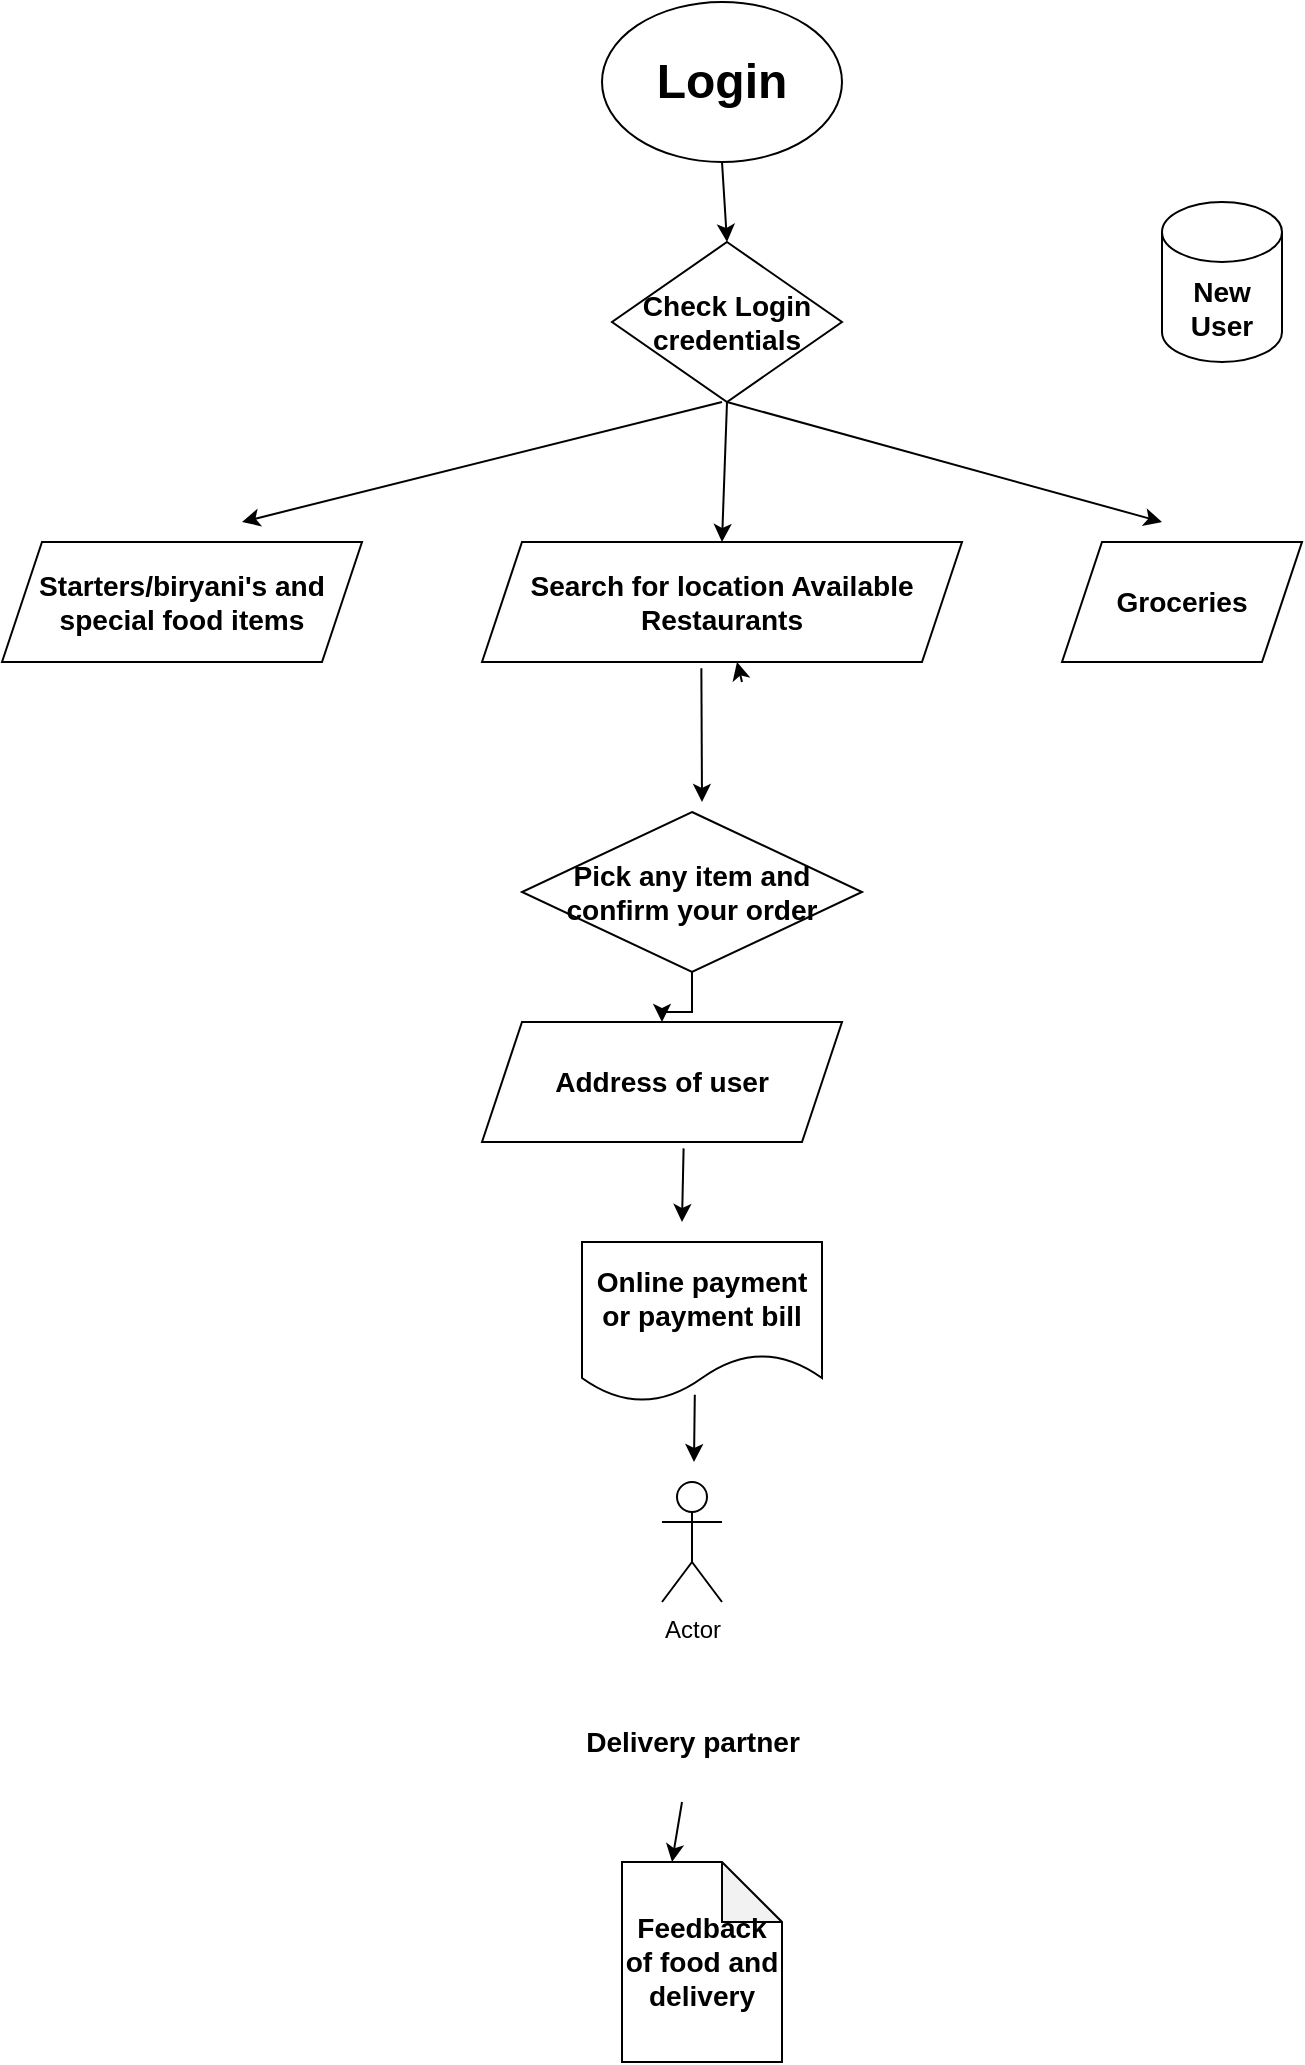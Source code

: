 <mxfile version="28.1.2">
  <diagram name="Page-1" id="9KxDget7P6iaAq0sM41X">
    <mxGraphModel dx="1034" dy="604" grid="1" gridSize="10" guides="1" tooltips="1" connect="1" arrows="1" fold="1" page="1" pageScale="1" pageWidth="1100" pageHeight="850" math="0" shadow="0">
      <root>
        <mxCell id="0" />
        <mxCell id="1" parent="0" />
        <mxCell id="M27F08uEu1OlHSNToERc-1" value="&lt;h1&gt;Login&lt;/h1&gt;" style="ellipse;whiteSpace=wrap;html=1;" vertex="1" parent="1">
          <mxGeometry x="430" y="20" width="120" height="80" as="geometry" />
        </mxCell>
        <mxCell id="M27F08uEu1OlHSNToERc-4" value="&lt;h3&gt;Groceries&lt;/h3&gt;" style="shape=parallelogram;perimeter=parallelogramPerimeter;whiteSpace=wrap;html=1;fixedSize=1;" vertex="1" parent="1">
          <mxGeometry x="660" y="290" width="120" height="60" as="geometry" />
        </mxCell>
        <mxCell id="M27F08uEu1OlHSNToERc-5" value="&lt;h3&gt;Starters/biryani&#39;s and special food items&lt;/h3&gt;" style="shape=parallelogram;perimeter=parallelogramPerimeter;whiteSpace=wrap;html=1;fixedSize=1;" vertex="1" parent="1">
          <mxGeometry x="130" y="290" width="180" height="60" as="geometry" />
        </mxCell>
        <mxCell id="M27F08uEu1OlHSNToERc-31" value="" style="edgeStyle=orthogonalEdgeStyle;rounded=0;orthogonalLoop=1;jettySize=auto;html=1;" edge="1" parent="1" source="M27F08uEu1OlHSNToERc-6" target="M27F08uEu1OlHSNToERc-29">
          <mxGeometry relative="1" as="geometry" />
        </mxCell>
        <mxCell id="M27F08uEu1OlHSNToERc-6" value="&lt;h3&gt;Pick any item and confirm your order&lt;/h3&gt;" style="rhombus;whiteSpace=wrap;html=1;" vertex="1" parent="1">
          <mxGeometry x="390" y="425" width="170" height="80" as="geometry" />
        </mxCell>
        <mxCell id="M27F08uEu1OlHSNToERc-7" value="&lt;h3&gt;Online payment or payment bill&lt;/h3&gt;" style="shape=document;whiteSpace=wrap;html=1;boundedLbl=1;" vertex="1" parent="1">
          <mxGeometry x="420" y="640" width="120" height="80" as="geometry" />
        </mxCell>
        <mxCell id="M27F08uEu1OlHSNToERc-8" value="Actor" style="shape=umlActor;verticalLabelPosition=bottom;verticalAlign=top;html=1;outlineConnect=0;" vertex="1" parent="1">
          <mxGeometry x="460" y="760" width="30" height="60" as="geometry" />
        </mxCell>
        <mxCell id="M27F08uEu1OlHSNToERc-9" value="&lt;h3&gt;Feedback of food and delivery&lt;/h3&gt;" style="shape=note;whiteSpace=wrap;html=1;backgroundOutline=1;darkOpacity=0.05;" vertex="1" parent="1">
          <mxGeometry x="440" y="950" width="80" height="100" as="geometry" />
        </mxCell>
        <mxCell id="M27F08uEu1OlHSNToERc-11" value="&lt;h3&gt;Check Login credentials&lt;/h3&gt;" style="rhombus;whiteSpace=wrap;html=1;" vertex="1" parent="1">
          <mxGeometry x="435" y="140" width="115" height="80" as="geometry" />
        </mxCell>
        <mxCell id="M27F08uEu1OlHSNToERc-16" value="&lt;h3&gt;Delivery partner&lt;/h3&gt;" style="text;html=1;align=center;verticalAlign=middle;resizable=0;points=[];autosize=1;strokeColor=none;fillColor=none;" vertex="1" parent="1">
          <mxGeometry x="410" y="860" width="130" height="60" as="geometry" />
        </mxCell>
        <mxCell id="M27F08uEu1OlHSNToERc-17" value="&lt;h3&gt;New User&lt;/h3&gt;" style="shape=cylinder3;whiteSpace=wrap;html=1;boundedLbl=1;backgroundOutline=1;size=15;" vertex="1" parent="1">
          <mxGeometry x="710" y="120" width="60" height="80" as="geometry" />
        </mxCell>
        <mxCell id="M27F08uEu1OlHSNToERc-18" value="" style="endArrow=classic;html=1;rounded=0;" edge="1" parent="1" source="M27F08uEu1OlHSNToERc-3">
          <mxGeometry width="50" height="50" relative="1" as="geometry">
            <mxPoint x="500" y="360" as="sourcePoint" />
            <mxPoint x="550" y="310" as="targetPoint" />
          </mxGeometry>
        </mxCell>
        <mxCell id="M27F08uEu1OlHSNToERc-19" value="" style="endArrow=classic;html=1;rounded=0;" edge="1" parent="1" target="M27F08uEu1OlHSNToERc-3">
          <mxGeometry width="50" height="50" relative="1" as="geometry">
            <mxPoint x="500" y="360" as="sourcePoint" />
            <mxPoint x="550" y="310" as="targetPoint" />
          </mxGeometry>
        </mxCell>
        <mxCell id="M27F08uEu1OlHSNToERc-3" value="&lt;h3&gt;Search for location Available Restaurants&lt;/h3&gt;" style="shape=parallelogram;perimeter=parallelogramPerimeter;whiteSpace=wrap;html=1;fixedSize=1;" vertex="1" parent="1">
          <mxGeometry x="370" y="290" width="240" height="60" as="geometry" />
        </mxCell>
        <mxCell id="M27F08uEu1OlHSNToERc-21" value="" style="endArrow=classic;html=1;rounded=0;entryX=0.5;entryY=0;entryDx=0;entryDy=0;exitX=0.5;exitY=1;exitDx=0;exitDy=0;" edge="1" parent="1" source="M27F08uEu1OlHSNToERc-1" target="M27F08uEu1OlHSNToERc-11">
          <mxGeometry width="50" height="50" relative="1" as="geometry">
            <mxPoint x="405" y="140" as="sourcePoint" />
            <mxPoint x="455" y="90" as="targetPoint" />
          </mxGeometry>
        </mxCell>
        <mxCell id="M27F08uEu1OlHSNToERc-23" value="" style="endArrow=classic;html=1;rounded=0;entryX=0.5;entryY=0;entryDx=0;entryDy=0;exitX=0.5;exitY=1;exitDx=0;exitDy=0;" edge="1" parent="1" source="M27F08uEu1OlHSNToERc-11" target="M27F08uEu1OlHSNToERc-3">
          <mxGeometry width="50" height="50" relative="1" as="geometry">
            <mxPoint x="480" y="220" as="sourcePoint" />
            <mxPoint x="470" y="220" as="targetPoint" />
          </mxGeometry>
        </mxCell>
        <mxCell id="M27F08uEu1OlHSNToERc-24" value="" style="endArrow=classic;html=1;rounded=0;" edge="1" parent="1">
          <mxGeometry width="50" height="50" relative="1" as="geometry">
            <mxPoint x="490" y="220" as="sourcePoint" />
            <mxPoint x="250" y="280" as="targetPoint" />
          </mxGeometry>
        </mxCell>
        <mxCell id="M27F08uEu1OlHSNToERc-25" value="" style="endArrow=classic;html=1;rounded=0;exitX=0.5;exitY=1;exitDx=0;exitDy=0;" edge="1" parent="1" source="M27F08uEu1OlHSNToERc-11">
          <mxGeometry width="50" height="50" relative="1" as="geometry">
            <mxPoint x="580" y="250" as="sourcePoint" />
            <mxPoint x="710" y="280" as="targetPoint" />
          </mxGeometry>
        </mxCell>
        <mxCell id="M27F08uEu1OlHSNToERc-26" value="" style="endArrow=classic;html=1;rounded=0;exitX=0.457;exitY=1.053;exitDx=0;exitDy=0;exitPerimeter=0;" edge="1" parent="1" source="M27F08uEu1OlHSNToERc-3">
          <mxGeometry width="50" height="50" relative="1" as="geometry">
            <mxPoint x="340" y="470" as="sourcePoint" />
            <mxPoint x="480" y="420" as="targetPoint" />
          </mxGeometry>
        </mxCell>
        <mxCell id="M27F08uEu1OlHSNToERc-29" value="&lt;h3&gt;Address of user&lt;/h3&gt;" style="shape=parallelogram;perimeter=parallelogramPerimeter;whiteSpace=wrap;html=1;fixedSize=1;" vertex="1" parent="1">
          <mxGeometry x="370" y="530" width="180" height="60" as="geometry" />
        </mxCell>
        <mxCell id="M27F08uEu1OlHSNToERc-32" value="" style="endArrow=classic;html=1;rounded=0;exitX=0.56;exitY=1.053;exitDx=0;exitDy=0;exitPerimeter=0;" edge="1" parent="1" source="M27F08uEu1OlHSNToERc-29">
          <mxGeometry width="50" height="50" relative="1" as="geometry">
            <mxPoint x="390" y="650" as="sourcePoint" />
            <mxPoint x="470" y="630" as="targetPoint" />
          </mxGeometry>
        </mxCell>
        <mxCell id="M27F08uEu1OlHSNToERc-33" value="" style="endArrow=classic;html=1;rounded=0;exitX=0.47;exitY=0.955;exitDx=0;exitDy=0;exitPerimeter=0;" edge="1" parent="1" source="M27F08uEu1OlHSNToERc-7">
          <mxGeometry width="50" height="50" relative="1" as="geometry">
            <mxPoint x="500" y="770" as="sourcePoint" />
            <mxPoint x="476" y="750" as="targetPoint" />
          </mxGeometry>
        </mxCell>
        <mxCell id="M27F08uEu1OlHSNToERc-35" value="" style="endArrow=classic;html=1;rounded=0;entryX=0;entryY=0;entryDx=25;entryDy=0;entryPerimeter=0;" edge="1" parent="1" source="M27F08uEu1OlHSNToERc-16" target="M27F08uEu1OlHSNToERc-9">
          <mxGeometry width="50" height="50" relative="1" as="geometry">
            <mxPoint x="400" y="950" as="sourcePoint" />
            <mxPoint x="450" y="900" as="targetPoint" />
          </mxGeometry>
        </mxCell>
      </root>
    </mxGraphModel>
  </diagram>
</mxfile>
